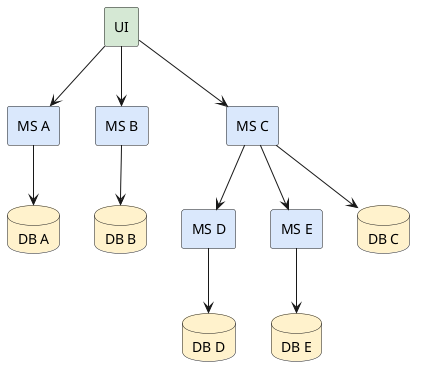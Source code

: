 @startuml

skinparam componentStyle rectangle
skinparam defaultFontName Arial

' UI
component "UI" as UI #D5E8D4

' Microservices
component "MS A" as MSA #DAE8FC
component "MS B" as MSB #DAE8FC
component "MS C" as MSC #DAE8FC
component "MS D" as MSD #DAE8FC
component "MS E" as MSE #DAE8FC

' Databases
database "DB A" as DBA #FFF2CC
database "DB B" as DBB #FFF2CC
database "DB C" as DBC #FFF2CC
database "DB D" as DBD #FFF2CC
database "DB E" as DBE #FFF2CC

' Connections
UI --> MSA
UI --> MSB
UI --> MSC

MSC --> MSD
MSC --> MSE

MSA --> DBA
MSB --> DBB
MSC --> DBC
MSD --> DBD
MSE --> DBE

@enduml

